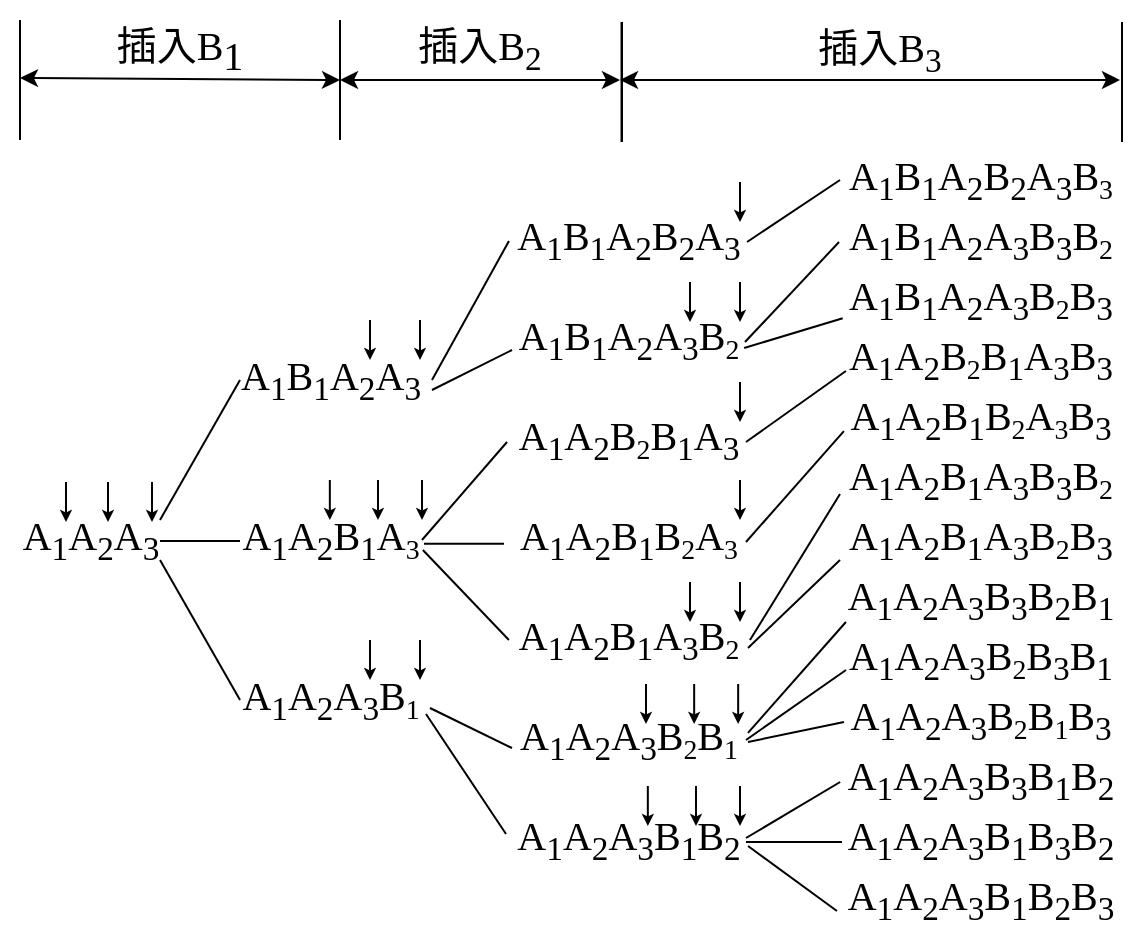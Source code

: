 <mxfile version="23.0.2" type="device">
  <diagram id="e9H5swpTP4I2v3cZtMX6" name="第 1 页">
    <mxGraphModel dx="763" dy="539" grid="1" gridSize="10" guides="1" tooltips="1" connect="1" arrows="1" fold="1" page="1" pageScale="1" pageWidth="827" pageHeight="1169" math="0" shadow="0">
      <root>
        <mxCell id="0" />
        <mxCell id="1" parent="0" />
        <mxCell id="QAABQpiyJvZRnOMXmszK-3" value="&lt;font face=&quot;Times New Roman&quot; style=&quot;font-size: 20px;&quot;&gt;插入B&lt;sub style=&quot;font-size: 20px;&quot;&gt;1&lt;/sub&gt;&lt;/font&gt;" style="text;html=1;strokeColor=none;fillColor=none;align=center;verticalAlign=middle;whiteSpace=wrap;rounded=0;fontSize=20;" vertex="1" parent="1">
          <mxGeometry x="60" y="50" width="120" height="50" as="geometry" />
        </mxCell>
        <mxCell id="QAABQpiyJvZRnOMXmszK-5" value="&lt;font face=&quot;Times New Roman&quot; style=&quot;font-size: 20px;&quot;&gt;插入B&lt;sub&gt;2&lt;/sub&gt;&lt;/font&gt;" style="text;html=1;strokeColor=none;fillColor=none;align=center;verticalAlign=middle;whiteSpace=wrap;rounded=0;fontSize=20;" vertex="1" parent="1">
          <mxGeometry x="210" y="50" width="120" height="50" as="geometry" />
        </mxCell>
        <mxCell id="QAABQpiyJvZRnOMXmszK-6" value="&lt;font face=&quot;Times New Roman&quot; style=&quot;font-size: 20px;&quot;&gt;插入B&lt;sub&gt;3&lt;/sub&gt;&lt;/font&gt;" style="text;html=1;strokeColor=none;fillColor=none;align=center;verticalAlign=middle;whiteSpace=wrap;rounded=0;fontSize=20;" vertex="1" parent="1">
          <mxGeometry x="410" y="51" width="120" height="50" as="geometry" />
        </mxCell>
        <mxCell id="QAABQpiyJvZRnOMXmszK-7" value="" style="endArrow=none;html=1;rounded=0;strokeWidth=1;" edge="1" parent="1">
          <mxGeometry width="50" height="50" relative="1" as="geometry">
            <mxPoint x="200" y="120" as="sourcePoint" />
            <mxPoint x="200" y="60" as="targetPoint" />
          </mxGeometry>
        </mxCell>
        <mxCell id="QAABQpiyJvZRnOMXmszK-9" value="" style="endArrow=classic;startArrow=classic;html=1;rounded=0;strokeWidth=1;" edge="1" parent="1">
          <mxGeometry width="50" height="50" relative="1" as="geometry">
            <mxPoint x="40" y="89" as="sourcePoint" />
            <mxPoint x="200" y="90" as="targetPoint" />
          </mxGeometry>
        </mxCell>
        <mxCell id="QAABQpiyJvZRnOMXmszK-10" value="" style="endArrow=none;html=1;rounded=0;strokeWidth=1;" edge="1" parent="1">
          <mxGeometry width="50" height="50" relative="1" as="geometry">
            <mxPoint x="40" y="120" as="sourcePoint" />
            <mxPoint x="40" y="60" as="targetPoint" />
          </mxGeometry>
        </mxCell>
        <mxCell id="UQc12cLVhQ0fAhJ0bAbh-28" value="&lt;font style=&quot;font-size: 20px;&quot; face=&quot;Times New Roman&quot;&gt;A&lt;sub&gt;1&lt;/sub&gt;A&lt;sub&gt;2&lt;/sub&gt;&lt;/font&gt;&lt;font style=&quot;&quot; face=&quot;Times New Roman&quot;&gt;&lt;span style=&quot;font-size: 20px;&quot;&gt;A&lt;sub&gt;3&lt;/sub&gt;&lt;/span&gt;&lt;/font&gt;" style="text;html=1;align=center;verticalAlign=middle;resizable=0;points=[];autosize=1;strokeColor=none;fillColor=none;strokeWidth=1;" parent="1" vertex="1">
          <mxGeometry x="30" y="300" width="90" height="40" as="geometry" />
        </mxCell>
        <mxCell id="QAABQpiyJvZRnOMXmszK-1" value="" style="group" vertex="1" connectable="0" parent="1">
          <mxGeometry x="63" y="120" width="537" height="400" as="geometry" />
        </mxCell>
        <mxCell id="UQc12cLVhQ0fAhJ0bAbh-3" value="&lt;font style=&quot;font-size: 20px;&quot; face=&quot;Times New Roman&quot;&gt;A&lt;sub&gt;1&lt;/sub&gt;B&lt;sub&gt;1&lt;/sub&gt;A&lt;sub&gt;2&lt;/sub&gt;B&lt;sub&gt;2&lt;/sub&gt;A&lt;sub&gt;3&lt;/sub&gt;B&lt;/font&gt;&lt;font style=&quot;font-size: 16.667px;&quot; face=&quot;Times New Roman&quot;&gt;&lt;sub&gt;3&lt;/sub&gt;&lt;/font&gt;" style="text;html=1;align=center;verticalAlign=middle;resizable=0;points=[];autosize=1;strokeColor=none;fillColor=none;strokeWidth=1;" parent="QAABQpiyJvZRnOMXmszK-1" vertex="1">
          <mxGeometry x="377" width="160" height="40" as="geometry" />
        </mxCell>
        <mxCell id="UQc12cLVhQ0fAhJ0bAbh-6" value="&lt;font style=&quot;font-size: 20px;&quot; face=&quot;Times New Roman&quot;&gt;A&lt;sub&gt;1&lt;/sub&gt;B&lt;sub&gt;1&lt;/sub&gt;A&lt;sub&gt;2&lt;/sub&gt;A&lt;sub&gt;3&lt;/sub&gt;B&lt;sub&gt;3&lt;/sub&gt;B&lt;/font&gt;&lt;font style=&quot;font-size: 16.667px;&quot; face=&quot;Times New Roman&quot;&gt;&lt;sub&gt;2&lt;/sub&gt;&lt;/font&gt;" style="text;html=1;align=center;verticalAlign=middle;resizable=0;points=[];autosize=1;strokeColor=none;fillColor=none;strokeWidth=1;" parent="QAABQpiyJvZRnOMXmszK-1" vertex="1">
          <mxGeometry x="377" y="30" width="160" height="40" as="geometry" />
        </mxCell>
        <mxCell id="UQc12cLVhQ0fAhJ0bAbh-7" value="&lt;font style=&quot;font-size: 20px;&quot; face=&quot;Times New Roman&quot;&gt;A&lt;sub&gt;1&lt;/sub&gt;B&lt;sub&gt;1&lt;/sub&gt;A&lt;sub&gt;2&lt;/sub&gt;A&lt;sub&gt;3&lt;/sub&gt;B&lt;/font&gt;&lt;font style=&quot;font-size: 16.667px;&quot; face=&quot;Times New Roman&quot;&gt;&lt;sub&gt;2&lt;/sub&gt;&lt;/font&gt;&lt;font style=&quot;&quot; face=&quot;Times New Roman&quot;&gt;&lt;span style=&quot;font-size: 20px;&quot;&gt;B&lt;sub&gt;3&lt;/sub&gt;&lt;/span&gt;&lt;/font&gt;" style="text;html=1;align=center;verticalAlign=middle;resizable=0;points=[];autosize=1;strokeColor=none;fillColor=none;strokeWidth=1;" parent="QAABQpiyJvZRnOMXmszK-1" vertex="1">
          <mxGeometry x="377" y="60" width="160" height="40" as="geometry" />
        </mxCell>
        <mxCell id="UQc12cLVhQ0fAhJ0bAbh-8" value="&lt;font style=&quot;font-size: 20px;&quot; face=&quot;Times New Roman&quot;&gt;A&lt;sub&gt;1&lt;/sub&gt;A&lt;sub&gt;2&lt;/sub&gt;B&lt;/font&gt;&lt;font style=&quot;font-size: 16.667px;&quot; face=&quot;Times New Roman&quot;&gt;&lt;sub&gt;2&lt;/sub&gt;&lt;/font&gt;&lt;font style=&quot;&quot; face=&quot;Times New Roman&quot;&gt;&lt;span style=&quot;font-size: 20px;&quot;&gt;B&lt;sub&gt;1&lt;/sub&gt;A&lt;sub&gt;3&lt;/sub&gt;B&lt;sub&gt;3&lt;/sub&gt;&lt;/span&gt;&lt;/font&gt;" style="text;html=1;align=center;verticalAlign=middle;resizable=0;points=[];autosize=1;strokeColor=none;fillColor=none;strokeWidth=1;" parent="QAABQpiyJvZRnOMXmszK-1" vertex="1">
          <mxGeometry x="377" y="90" width="160" height="40" as="geometry" />
        </mxCell>
        <mxCell id="UQc12cLVhQ0fAhJ0bAbh-9" value="&lt;font style=&quot;font-size: 20px;&quot; face=&quot;Times New Roman&quot;&gt;A&lt;sub&gt;1&lt;/sub&gt;A&lt;sub&gt;2&lt;/sub&gt;B&lt;sub&gt;1&lt;/sub&gt;&lt;/font&gt;&lt;font style=&quot;&quot; face=&quot;Times New Roman&quot;&gt;&lt;span style=&quot;font-size: 20px;&quot;&gt;B&lt;/span&gt;&lt;span style=&quot;font-size: 16.667px;&quot;&gt;&lt;sub&gt;2&lt;/sub&gt;&lt;/span&gt;&lt;span style=&quot;font-size: 20px;&quot;&gt;A&lt;/span&gt;&lt;span style=&quot;font-size: 16.667px;&quot;&gt;&lt;sub&gt;3&lt;/sub&gt;&lt;/span&gt;&lt;span style=&quot;font-size: 20px;&quot;&gt;B&lt;sub&gt;3&lt;/sub&gt;&lt;/span&gt;&lt;/font&gt;" style="text;html=1;align=center;verticalAlign=middle;resizable=0;points=[];autosize=1;strokeColor=none;fillColor=none;strokeWidth=1;" parent="QAABQpiyJvZRnOMXmszK-1" vertex="1">
          <mxGeometry x="382" y="120" width="150" height="40" as="geometry" />
        </mxCell>
        <mxCell id="UQc12cLVhQ0fAhJ0bAbh-10" value="&lt;font style=&quot;font-size: 20px;&quot; face=&quot;Times New Roman&quot;&gt;A&lt;sub&gt;1&lt;/sub&gt;A&lt;sub&gt;2&lt;/sub&gt;B&lt;sub&gt;1&lt;/sub&gt;&lt;/font&gt;&lt;font style=&quot;&quot; face=&quot;Times New Roman&quot;&gt;&lt;span style=&quot;font-size: 20px;&quot;&gt;A&lt;sub&gt;3&lt;/sub&gt;B&lt;sub&gt;3&lt;/sub&gt;&lt;/span&gt;&lt;span style=&quot;font-size: 20px;&quot;&gt;B&lt;/span&gt;&lt;span style=&quot;font-size: 16.667px;&quot;&gt;&lt;sub&gt;2&lt;/sub&gt;&lt;/span&gt;&lt;/font&gt;" style="text;html=1;align=center;verticalAlign=middle;resizable=0;points=[];autosize=1;strokeColor=none;fillColor=none;strokeWidth=1;" parent="QAABQpiyJvZRnOMXmszK-1" vertex="1">
          <mxGeometry x="377" y="150" width="160" height="40" as="geometry" />
        </mxCell>
        <mxCell id="UQc12cLVhQ0fAhJ0bAbh-11" value="&lt;font style=&quot;font-size: 20px;&quot; face=&quot;Times New Roman&quot;&gt;A&lt;sub&gt;1&lt;/sub&gt;A&lt;sub&gt;2&lt;/sub&gt;B&lt;sub&gt;1&lt;/sub&gt;&lt;/font&gt;&lt;font style=&quot;&quot; face=&quot;Times New Roman&quot;&gt;&lt;span style=&quot;font-size: 20px;&quot;&gt;A&lt;sub&gt;3&lt;/sub&gt;B&lt;/span&gt;&lt;span style=&quot;font-size: 16.667px;&quot;&gt;&lt;sub&gt;2&lt;/sub&gt;&lt;/span&gt;&lt;span style=&quot;font-size: 20px;&quot;&gt;B&lt;sub&gt;3&lt;/sub&gt;&lt;/span&gt;&lt;/font&gt;" style="text;html=1;align=center;verticalAlign=middle;resizable=0;points=[];autosize=1;strokeColor=none;fillColor=none;strokeWidth=1;" parent="QAABQpiyJvZRnOMXmszK-1" vertex="1">
          <mxGeometry x="377" y="180" width="160" height="40" as="geometry" />
        </mxCell>
        <mxCell id="UQc12cLVhQ0fAhJ0bAbh-12" value="&lt;font style=&quot;font-size: 20px;&quot; face=&quot;Times New Roman&quot;&gt;A&lt;sub&gt;1&lt;/sub&gt;A&lt;sub&gt;2&lt;/sub&gt;&lt;/font&gt;&lt;font style=&quot;&quot; face=&quot;Times New Roman&quot;&gt;&lt;span style=&quot;font-size: 20px;&quot;&gt;A&lt;sub&gt;3&lt;/sub&gt;&lt;/span&gt;&lt;span style=&quot;font-size: 20px;&quot;&gt;B&lt;sub&gt;3&lt;/sub&gt;B&lt;sub&gt;2&lt;/sub&gt;&lt;/span&gt;&lt;span style=&quot;font-size: 20px;&quot;&gt;B&lt;sub&gt;1&lt;/sub&gt;&lt;/span&gt;&lt;/font&gt;" style="text;html=1;align=center;verticalAlign=middle;resizable=0;points=[];autosize=1;strokeColor=none;fillColor=none;strokeWidth=1;" parent="QAABQpiyJvZRnOMXmszK-1" vertex="1">
          <mxGeometry x="377" y="210" width="160" height="40" as="geometry" />
        </mxCell>
        <mxCell id="UQc12cLVhQ0fAhJ0bAbh-13" value="&lt;font style=&quot;font-size: 20px;&quot; face=&quot;Times New Roman&quot;&gt;A&lt;sub&gt;1&lt;/sub&gt;A&lt;sub&gt;2&lt;/sub&gt;&lt;/font&gt;&lt;font style=&quot;&quot; face=&quot;Times New Roman&quot;&gt;&lt;span style=&quot;font-size: 20px;&quot;&gt;A&lt;sub&gt;3&lt;/sub&gt;&lt;/span&gt;&lt;span style=&quot;font-size: 20px;&quot;&gt;B&lt;/span&gt;&lt;span style=&quot;font-size: 16.667px;&quot;&gt;&lt;sub&gt;2&lt;/sub&gt;&lt;/span&gt;&lt;span style=&quot;font-size: 20px;&quot;&gt;B&lt;sub&gt;3&lt;/sub&gt;&lt;/span&gt;&lt;span style=&quot;font-size: 20px;&quot;&gt;B&lt;sub&gt;1&lt;/sub&gt;&lt;/span&gt;&lt;/font&gt;" style="text;html=1;align=center;verticalAlign=middle;resizable=0;points=[];autosize=1;strokeColor=none;fillColor=none;strokeWidth=1;" parent="QAABQpiyJvZRnOMXmszK-1" vertex="1">
          <mxGeometry x="377" y="240" width="160" height="40" as="geometry" />
        </mxCell>
        <mxCell id="UQc12cLVhQ0fAhJ0bAbh-14" value="&lt;font style=&quot;font-size: 20px;&quot; face=&quot;Times New Roman&quot;&gt;A&lt;sub&gt;1&lt;/sub&gt;A&lt;sub&gt;2&lt;/sub&gt;&lt;/font&gt;&lt;font style=&quot;&quot; face=&quot;Times New Roman&quot;&gt;&lt;span style=&quot;font-size: 20px;&quot;&gt;A&lt;sub&gt;3&lt;/sub&gt;&lt;/span&gt;&lt;span style=&quot;font-size: 20px;&quot;&gt;B&lt;/span&gt;&lt;span style=&quot;font-size: 16.667px;&quot;&gt;&lt;sub&gt;2&lt;/sub&gt;&lt;/span&gt;&lt;span style=&quot;font-size: 20px;&quot;&gt;B&lt;/span&gt;&lt;span style=&quot;font-size: 16.667px;&quot;&gt;&lt;sub&gt;1&lt;/sub&gt;&lt;/span&gt;&lt;span style=&quot;font-size: 20px;&quot;&gt;B&lt;sub&gt;3&lt;/sub&gt;&lt;/span&gt;&lt;/font&gt;" style="text;html=1;align=center;verticalAlign=middle;resizable=0;points=[];autosize=1;strokeColor=none;fillColor=none;strokeWidth=1;" parent="QAABQpiyJvZRnOMXmszK-1" vertex="1">
          <mxGeometry x="382" y="270" width="150" height="40" as="geometry" />
        </mxCell>
        <mxCell id="UQc12cLVhQ0fAhJ0bAbh-15" value="&lt;font style=&quot;font-size: 20px;&quot; face=&quot;Times New Roman&quot;&gt;A&lt;sub&gt;1&lt;/sub&gt;A&lt;sub&gt;2&lt;/sub&gt;&lt;/font&gt;&lt;font style=&quot;&quot; face=&quot;Times New Roman&quot;&gt;&lt;span style=&quot;font-size: 20px;&quot;&gt;A&lt;sub&gt;3&lt;/sub&gt;&lt;/span&gt;&lt;span style=&quot;font-size: 20px;&quot;&gt;B&lt;sub&gt;3&lt;/sub&gt;B&lt;sub&gt;1&lt;/sub&gt;&lt;/span&gt;&lt;span style=&quot;font-size: 20px;&quot;&gt;B&lt;sub&gt;2&lt;/sub&gt;&lt;/span&gt;&lt;/font&gt;" style="text;html=1;align=center;verticalAlign=middle;resizable=0;points=[];autosize=1;strokeColor=none;fillColor=none;strokeWidth=1;" parent="QAABQpiyJvZRnOMXmszK-1" vertex="1">
          <mxGeometry x="377" y="300" width="160" height="40" as="geometry" />
        </mxCell>
        <mxCell id="UQc12cLVhQ0fAhJ0bAbh-16" value="&lt;font style=&quot;font-size: 20px;&quot; face=&quot;Times New Roman&quot;&gt;A&lt;sub&gt;1&lt;/sub&gt;A&lt;sub&gt;2&lt;/sub&gt;&lt;/font&gt;&lt;font style=&quot;&quot; face=&quot;Times New Roman&quot;&gt;&lt;span style=&quot;font-size: 20px;&quot;&gt;A&lt;sub&gt;3&lt;/sub&gt;&lt;/span&gt;&lt;span style=&quot;font-size: 20px;&quot;&gt;B&lt;sub&gt;1&lt;/sub&gt;&lt;/span&gt;&lt;span style=&quot;font-size: 20px;&quot;&gt;B&lt;sub&gt;3&lt;/sub&gt;&lt;/span&gt;&lt;span style=&quot;font-size: 20px;&quot;&gt;B&lt;sub&gt;2&lt;/sub&gt;&lt;/span&gt;&lt;/font&gt;" style="text;html=1;align=center;verticalAlign=middle;resizable=0;points=[];autosize=1;strokeColor=none;fillColor=none;strokeWidth=1;" parent="QAABQpiyJvZRnOMXmszK-1" vertex="1">
          <mxGeometry x="377" y="330" width="160" height="40" as="geometry" />
        </mxCell>
        <mxCell id="UQc12cLVhQ0fAhJ0bAbh-17" value="&lt;font style=&quot;font-size: 20px;&quot; face=&quot;Times New Roman&quot;&gt;A&lt;sub&gt;1&lt;/sub&gt;A&lt;sub&gt;2&lt;/sub&gt;&lt;/font&gt;&lt;font style=&quot;&quot; face=&quot;Times New Roman&quot;&gt;&lt;span style=&quot;font-size: 20px;&quot;&gt;A&lt;sub&gt;3&lt;/sub&gt;&lt;/span&gt;&lt;span style=&quot;font-size: 20px;&quot;&gt;B&lt;sub&gt;1&lt;/sub&gt;&lt;/span&gt;&lt;span style=&quot;font-size: 20px;&quot;&gt;B&lt;sub&gt;2&lt;/sub&gt;&lt;/span&gt;&lt;span style=&quot;font-size: 20px;&quot;&gt;B&lt;sub&gt;3&lt;/sub&gt;&lt;/span&gt;&lt;/font&gt;" style="text;html=1;align=center;verticalAlign=middle;resizable=0;points=[];autosize=1;strokeColor=none;fillColor=none;strokeWidth=1;" parent="QAABQpiyJvZRnOMXmszK-1" vertex="1">
          <mxGeometry x="377" y="360" width="160" height="40" as="geometry" />
        </mxCell>
        <mxCell id="UQc12cLVhQ0fAhJ0bAbh-18" value="&lt;font style=&quot;font-size: 20px;&quot; face=&quot;Times New Roman&quot;&gt;A&lt;sub&gt;1&lt;/sub&gt;B&lt;sub&gt;1&lt;/sub&gt;A&lt;sub&gt;2&lt;/sub&gt;B&lt;sub&gt;2&lt;/sub&gt;A&lt;sub&gt;3&lt;/sub&gt;&lt;/font&gt;" style="text;html=1;align=center;verticalAlign=middle;resizable=0;points=[];autosize=1;strokeColor=none;fillColor=none;strokeWidth=1;" parent="QAABQpiyJvZRnOMXmszK-1" vertex="1">
          <mxGeometry x="211" y="30" width="140" height="40" as="geometry" />
        </mxCell>
        <mxCell id="UQc12cLVhQ0fAhJ0bAbh-19" value="&lt;font style=&quot;font-size: 20px;&quot; face=&quot;Times New Roman&quot;&gt;A&lt;sub&gt;1&lt;/sub&gt;A&lt;sub&gt;2&lt;/sub&gt;B&lt;/font&gt;&lt;font style=&quot;font-size: 16.667px;&quot; face=&quot;Times New Roman&quot;&gt;&lt;sub&gt;2&lt;/sub&gt;&lt;/font&gt;&lt;font style=&quot;&quot; face=&quot;Times New Roman&quot;&gt;&lt;span style=&quot;font-size: 20px;&quot;&gt;B&lt;sub&gt;1&lt;/sub&gt;A&lt;sub&gt;3&lt;/sub&gt;&lt;/span&gt;&lt;/font&gt;" style="text;html=1;align=center;verticalAlign=middle;resizable=0;points=[];autosize=1;strokeColor=none;fillColor=none;strokeWidth=1;" parent="QAABQpiyJvZRnOMXmszK-1" vertex="1">
          <mxGeometry x="216" y="130" width="130" height="40" as="geometry" />
        </mxCell>
        <mxCell id="UQc12cLVhQ0fAhJ0bAbh-20" value="&lt;font style=&quot;font-size: 20px;&quot; face=&quot;Times New Roman&quot;&gt;A&lt;sub&gt;1&lt;/sub&gt;B&lt;sub&gt;1&lt;/sub&gt;A&lt;sub&gt;2&lt;/sub&gt;A&lt;sub&gt;3&lt;/sub&gt;B&lt;/font&gt;&lt;font style=&quot;font-size: 16.667px;&quot; face=&quot;Times New Roman&quot;&gt;&lt;sub&gt;2&lt;/sub&gt;&lt;/font&gt;" style="text;html=1;align=center;verticalAlign=middle;resizable=0;points=[];autosize=1;strokeColor=none;fillColor=none;strokeWidth=1;" parent="QAABQpiyJvZRnOMXmszK-1" vertex="1">
          <mxGeometry x="216" y="80" width="130" height="40" as="geometry" />
        </mxCell>
        <mxCell id="UQc12cLVhQ0fAhJ0bAbh-21" value="&lt;font style=&quot;font-size: 20px;&quot; face=&quot;Times New Roman&quot;&gt;A&lt;sub&gt;1&lt;/sub&gt;A&lt;sub&gt;2&lt;/sub&gt;B&lt;sub&gt;1&lt;/sub&gt;&lt;/font&gt;&lt;font style=&quot;&quot; face=&quot;Times New Roman&quot;&gt;&lt;span style=&quot;font-size: 20px;&quot;&gt;B&lt;/span&gt;&lt;span style=&quot;font-size: 16.667px;&quot;&gt;&lt;sub&gt;2&lt;/sub&gt;&lt;/span&gt;&lt;span style=&quot;font-size: 20px;&quot;&gt;A&lt;/span&gt;&lt;span style=&quot;font-size: 16.667px;&quot;&gt;&lt;sub&gt;3&lt;/sub&gt;&lt;/span&gt;&lt;/font&gt;" style="text;html=1;align=center;verticalAlign=middle;resizable=0;points=[];autosize=1;strokeColor=none;fillColor=none;strokeWidth=1;" parent="QAABQpiyJvZRnOMXmszK-1" vertex="1">
          <mxGeometry x="216" y="180" width="130" height="40" as="geometry" />
        </mxCell>
        <mxCell id="UQc12cLVhQ0fAhJ0bAbh-22" value="&lt;font style=&quot;font-size: 20px;&quot; face=&quot;Times New Roman&quot;&gt;A&lt;sub&gt;1&lt;/sub&gt;A&lt;sub&gt;2&lt;/sub&gt;B&lt;sub&gt;1&lt;/sub&gt;&lt;/font&gt;&lt;font style=&quot;&quot; face=&quot;Times New Roman&quot;&gt;&lt;span style=&quot;font-size: 20px;&quot;&gt;A&lt;sub&gt;3&lt;/sub&gt;B&lt;/span&gt;&lt;span style=&quot;font-size: 16.667px;&quot;&gt;&lt;sub&gt;2&lt;/sub&gt;&lt;/span&gt;&lt;/font&gt;" style="text;html=1;align=center;verticalAlign=middle;resizable=0;points=[];autosize=1;strokeColor=none;fillColor=none;strokeWidth=1;" parent="QAABQpiyJvZRnOMXmszK-1" vertex="1">
          <mxGeometry x="216" y="230" width="130" height="40" as="geometry" />
        </mxCell>
        <mxCell id="UQc12cLVhQ0fAhJ0bAbh-23" value="&lt;font style=&quot;font-size: 20px;&quot; face=&quot;Times New Roman&quot;&gt;A&lt;sub&gt;1&lt;/sub&gt;A&lt;sub&gt;2&lt;/sub&gt;&lt;/font&gt;&lt;font style=&quot;&quot; face=&quot;Times New Roman&quot;&gt;&lt;span style=&quot;font-size: 20px;&quot;&gt;A&lt;sub&gt;3&lt;/sub&gt;&lt;/span&gt;&lt;span style=&quot;font-size: 20px;&quot;&gt;B&lt;/span&gt;&lt;span style=&quot;font-size: 16.667px;&quot;&gt;&lt;sub&gt;2&lt;/sub&gt;&lt;/span&gt;&lt;span style=&quot;font-size: 20px;&quot;&gt;B&lt;/span&gt;&lt;span style=&quot;font-size: 16.667px;&quot;&gt;&lt;sub&gt;1&lt;/sub&gt;&lt;/span&gt;&lt;/font&gt;" style="text;html=1;align=center;verticalAlign=middle;resizable=0;points=[];autosize=1;strokeColor=none;fillColor=none;strokeWidth=1;" parent="QAABQpiyJvZRnOMXmszK-1" vertex="1">
          <mxGeometry x="216" y="280" width="130" height="40" as="geometry" />
        </mxCell>
        <mxCell id="UQc12cLVhQ0fAhJ0bAbh-24" value="&lt;font style=&quot;font-size: 20px;&quot; face=&quot;Times New Roman&quot;&gt;A&lt;sub&gt;1&lt;/sub&gt;A&lt;sub&gt;2&lt;/sub&gt;&lt;/font&gt;&lt;font style=&quot;&quot; face=&quot;Times New Roman&quot;&gt;&lt;span style=&quot;font-size: 20px;&quot;&gt;A&lt;sub&gt;3&lt;/sub&gt;&lt;/span&gt;&lt;span style=&quot;font-size: 20px;&quot;&gt;B&lt;sub&gt;1&lt;/sub&gt;&lt;/span&gt;&lt;span style=&quot;font-size: 20px;&quot;&gt;B&lt;sub&gt;2&lt;/sub&gt;&lt;/span&gt;&lt;/font&gt;" style="text;html=1;align=center;verticalAlign=middle;resizable=0;points=[];autosize=1;strokeColor=none;fillColor=none;strokeWidth=1;" parent="QAABQpiyJvZRnOMXmszK-1" vertex="1">
          <mxGeometry x="211" y="330" width="140" height="40" as="geometry" />
        </mxCell>
        <mxCell id="UQc12cLVhQ0fAhJ0bAbh-25" value="&lt;font style=&quot;font-size: 20px;&quot; face=&quot;Times New Roman&quot;&gt;A&lt;sub&gt;1&lt;/sub&gt;B&lt;sub&gt;1&lt;/sub&gt;A&lt;sub&gt;2&lt;/sub&gt;A&lt;sub&gt;3&lt;/sub&gt;&lt;/font&gt;" style="text;html=1;align=center;verticalAlign=middle;resizable=0;points=[];autosize=1;strokeColor=none;fillColor=none;strokeWidth=1;" parent="QAABQpiyJvZRnOMXmszK-1" vertex="1">
          <mxGeometry x="77" y="100" width="110" height="40" as="geometry" />
        </mxCell>
        <mxCell id="UQc12cLVhQ0fAhJ0bAbh-26" value="&lt;font style=&quot;font-size: 20px;&quot; face=&quot;Times New Roman&quot;&gt;A&lt;sub&gt;1&lt;/sub&gt;A&lt;sub&gt;2&lt;/sub&gt;B&lt;sub&gt;1&lt;/sub&gt;&lt;/font&gt;&lt;font style=&quot;&quot; face=&quot;Times New Roman&quot;&gt;&lt;span style=&quot;font-size: 20px;&quot;&gt;A&lt;/span&gt;&lt;span style=&quot;font-size: 16.667px;&quot;&gt;&lt;sub&gt;3&lt;/sub&gt;&lt;/span&gt;&lt;/font&gt;" style="text;html=1;align=center;verticalAlign=middle;resizable=0;points=[];autosize=1;strokeColor=none;fillColor=none;strokeWidth=1;" parent="QAABQpiyJvZRnOMXmszK-1" vertex="1">
          <mxGeometry x="77" y="180" width="110" height="40" as="geometry" />
        </mxCell>
        <mxCell id="UQc12cLVhQ0fAhJ0bAbh-27" value="&lt;font style=&quot;font-size: 20px;&quot; face=&quot;Times New Roman&quot;&gt;A&lt;sub&gt;1&lt;/sub&gt;A&lt;sub&gt;2&lt;/sub&gt;&lt;/font&gt;&lt;font style=&quot;&quot; face=&quot;Times New Roman&quot;&gt;&lt;span style=&quot;font-size: 20px;&quot;&gt;A&lt;sub&gt;3&lt;/sub&gt;&lt;/span&gt;&lt;span style=&quot;font-size: 20px;&quot;&gt;B&lt;/span&gt;&lt;span style=&quot;font-size: 16.667px;&quot;&gt;&lt;sub&gt;1&lt;/sub&gt;&lt;/span&gt;&lt;/font&gt;" style="text;html=1;align=center;verticalAlign=middle;resizable=0;points=[];autosize=1;strokeColor=none;fillColor=none;strokeWidth=1;" parent="QAABQpiyJvZRnOMXmszK-1" vertex="1">
          <mxGeometry x="77" y="260" width="110" height="40" as="geometry" />
        </mxCell>
        <mxCell id="UQc12cLVhQ0fAhJ0bAbh-63" value="" style="endArrow=none;html=1;rounded=0;curved=1;exitX=0.975;exitY=0.525;exitDx=0;exitDy=0;exitPerimeter=0;strokeWidth=1;" parent="QAABQpiyJvZRnOMXmszK-1" edge="1">
          <mxGeometry width="50" height="50" relative="1" as="geometry">
            <mxPoint x="340.5" y="51" as="sourcePoint" />
            <mxPoint x="387" y="20" as="targetPoint" />
          </mxGeometry>
        </mxCell>
        <mxCell id="UQc12cLVhQ0fAhJ0bAbh-64" value="" style="endArrow=none;html=1;rounded=0;curved=1;exitX=0.975;exitY=0.525;exitDx=0;exitDy=0;exitPerimeter=0;strokeWidth=1;entryX=0.072;entryY=-0.225;entryDx=0;entryDy=0;entryPerimeter=0;" parent="QAABQpiyJvZRnOMXmszK-1" edge="1">
          <mxGeometry width="50" height="50" relative="1" as="geometry">
            <mxPoint x="339.5" y="101" as="sourcePoint" />
            <mxPoint x="386.52" y="51" as="targetPoint" />
          </mxGeometry>
        </mxCell>
        <mxCell id="UQc12cLVhQ0fAhJ0bAbh-66" value="" style="endArrow=none;html=1;rounded=0;curved=1;strokeWidth=1;entryX=0.071;entryY=-0.022;entryDx=0;entryDy=0;entryPerimeter=0;exitX=0.962;exitY=0.55;exitDx=0;exitDy=0;exitPerimeter=0;" parent="QAABQpiyJvZRnOMXmszK-1" target="UQc12cLVhQ0fAhJ0bAbh-8" edge="1">
          <mxGeometry width="50" height="50" relative="1" as="geometry">
            <mxPoint x="339.06" y="104" as="sourcePoint" />
            <mxPoint x="385.56" y="89" as="targetPoint" />
          </mxGeometry>
        </mxCell>
        <mxCell id="UQc12cLVhQ0fAhJ0bAbh-67" value="" style="endArrow=none;html=1;rounded=0;curved=1;exitX=0.975;exitY=0.525;exitDx=0;exitDy=0;exitPerimeter=0;strokeWidth=1;entryX=0.053;entryY=-0.112;entryDx=0;entryDy=0;entryPerimeter=0;" parent="QAABQpiyJvZRnOMXmszK-1" target="UQc12cLVhQ0fAhJ0bAbh-9" edge="1">
          <mxGeometry width="50" height="50" relative="1" as="geometry">
            <mxPoint x="340" y="151" as="sourcePoint" />
            <mxPoint x="387.02" y="101" as="targetPoint" />
          </mxGeometry>
        </mxCell>
        <mxCell id="UQc12cLVhQ0fAhJ0bAbh-68" value="" style="endArrow=none;html=1;rounded=0;curved=1;exitX=0.975;exitY=0.525;exitDx=0;exitDy=0;exitPerimeter=0;strokeWidth=1;entryX=0.081;entryY=-0.112;entryDx=0;entryDy=0;entryPerimeter=0;" parent="QAABQpiyJvZRnOMXmszK-1" edge="1">
          <mxGeometry width="50" height="50" relative="1" as="geometry">
            <mxPoint x="340" y="201" as="sourcePoint" />
            <mxPoint x="388.96" y="145.52" as="targetPoint" />
          </mxGeometry>
        </mxCell>
        <mxCell id="UQc12cLVhQ0fAhJ0bAbh-69" value="" style="endArrow=none;html=1;rounded=0;curved=1;exitX=0.975;exitY=0.525;exitDx=0;exitDy=0;exitPerimeter=0;strokeWidth=1;" parent="QAABQpiyJvZRnOMXmszK-1" edge="1">
          <mxGeometry width="50" height="50" relative="1" as="geometry">
            <mxPoint x="341" y="254" as="sourcePoint" />
            <mxPoint x="387" y="210" as="targetPoint" />
          </mxGeometry>
        </mxCell>
        <mxCell id="UQc12cLVhQ0fAhJ0bAbh-70" value="" style="endArrow=none;html=1;rounded=0;curved=1;strokeWidth=1;exitX=0.962;exitY=0.55;exitDx=0;exitDy=0;exitPerimeter=0;" parent="QAABQpiyJvZRnOMXmszK-1" edge="1">
          <mxGeometry width="50" height="50" relative="1" as="geometry">
            <mxPoint x="342" y="250" as="sourcePoint" />
            <mxPoint x="387" y="177" as="targetPoint" />
          </mxGeometry>
        </mxCell>
        <mxCell id="UQc12cLVhQ0fAhJ0bAbh-71" value="" style="endArrow=none;html=1;rounded=0;curved=1;exitX=0.975;exitY=0.525;exitDx=0;exitDy=0;exitPerimeter=0;strokeWidth=1;entryX=0.081;entryY=-0.112;entryDx=0;entryDy=0;entryPerimeter=0;" parent="QAABQpiyJvZRnOMXmszK-1" edge="1">
          <mxGeometry width="50" height="50" relative="1" as="geometry">
            <mxPoint x="341" y="296.48" as="sourcePoint" />
            <mxPoint x="389.96" y="241" as="targetPoint" />
          </mxGeometry>
        </mxCell>
        <mxCell id="UQc12cLVhQ0fAhJ0bAbh-72" value="" style="endArrow=none;html=1;rounded=0;curved=1;exitX=0.975;exitY=0.525;exitDx=0;exitDy=0;exitPerimeter=0;strokeWidth=1;entryX=0.053;entryY=-0.112;entryDx=0;entryDy=0;entryPerimeter=0;" parent="QAABQpiyJvZRnOMXmszK-1" edge="1">
          <mxGeometry width="50" height="50" relative="1" as="geometry">
            <mxPoint x="340" y="300" as="sourcePoint" />
            <mxPoint x="390" y="265" as="targetPoint" />
          </mxGeometry>
        </mxCell>
        <mxCell id="UQc12cLVhQ0fAhJ0bAbh-73" value="" style="endArrow=none;html=1;rounded=0;curved=1;exitX=0.975;exitY=0.525;exitDx=0;exitDy=0;exitPerimeter=0;strokeWidth=1;entryX=0.075;entryY=-0.175;entryDx=0;entryDy=0;entryPerimeter=0;" parent="QAABQpiyJvZRnOMXmszK-1" edge="1">
          <mxGeometry width="50" height="50" relative="1" as="geometry">
            <mxPoint x="341" y="301" as="sourcePoint" />
            <mxPoint x="389" y="291" as="targetPoint" />
          </mxGeometry>
        </mxCell>
        <mxCell id="UQc12cLVhQ0fAhJ0bAbh-76" value="" style="endArrow=none;html=1;rounded=0;curved=1;exitX=0.975;exitY=0.525;exitDx=0;exitDy=0;exitPerimeter=0;strokeWidth=1;" parent="QAABQpiyJvZRnOMXmszK-1" edge="1">
          <mxGeometry width="50" height="50" relative="1" as="geometry">
            <mxPoint x="340" y="351" as="sourcePoint" />
            <mxPoint x="388" y="351" as="targetPoint" />
          </mxGeometry>
        </mxCell>
        <mxCell id="UQc12cLVhQ0fAhJ0bAbh-78" value="" style="endArrow=none;html=1;rounded=0;curved=1;exitX=0.975;exitY=0.525;exitDx=0;exitDy=0;exitPerimeter=0;strokeWidth=1;entryX=0.063;entryY=-0.175;entryDx=0;entryDy=0;entryPerimeter=0;" parent="QAABQpiyJvZRnOMXmszK-1" edge="1">
          <mxGeometry width="50" height="50" relative="1" as="geometry">
            <mxPoint x="340" y="349" as="sourcePoint" />
            <mxPoint x="387.08" y="321" as="targetPoint" />
          </mxGeometry>
        </mxCell>
        <mxCell id="UQc12cLVhQ0fAhJ0bAbh-79" value="" style="endArrow=none;html=1;rounded=0;curved=1;strokeWidth=1;entryX=0.028;entryY=0.563;entryDx=0;entryDy=0;entryPerimeter=0;" parent="QAABQpiyJvZRnOMXmszK-1" edge="1">
          <mxGeometry width="50" height="50" relative="1" as="geometry">
            <mxPoint x="341" y="353" as="sourcePoint" />
            <mxPoint x="385.48" y="385.52" as="targetPoint" />
          </mxGeometry>
        </mxCell>
        <mxCell id="UQc12cLVhQ0fAhJ0bAbh-80" value="" style="endArrow=none;html=1;rounded=0;curved=1;strokeWidth=1;entryX=0.032;entryY=0.488;entryDx=0;entryDy=0;entryPerimeter=0;" parent="QAABQpiyJvZRnOMXmszK-1" edge="1">
          <mxGeometry width="50" height="50" relative="1" as="geometry">
            <mxPoint x="183" y="120" as="sourcePoint" />
            <mxPoint x="221.48" y="50.52" as="targetPoint" />
          </mxGeometry>
        </mxCell>
        <mxCell id="UQc12cLVhQ0fAhJ0bAbh-81" value="" style="endArrow=none;html=1;rounded=0;curved=1;strokeWidth=1;" parent="QAABQpiyJvZRnOMXmszK-1" edge="1">
          <mxGeometry width="50" height="50" relative="1" as="geometry">
            <mxPoint x="183" y="125" as="sourcePoint" />
            <mxPoint x="223" y="105" as="targetPoint" />
          </mxGeometry>
        </mxCell>
        <mxCell id="UQc12cLVhQ0fAhJ0bAbh-83" value="" style="endArrow=none;html=1;rounded=0;curved=1;strokeWidth=1;entryX=0.042;entryY=0.625;entryDx=0;entryDy=0;entryPerimeter=0;exitX=0.986;exitY=0.688;exitDx=0;exitDy=0;exitPerimeter=0;" parent="QAABQpiyJvZRnOMXmszK-1" edge="1">
          <mxGeometry width="50" height="50" relative="1" as="geometry">
            <mxPoint x="178.44" y="205" as="sourcePoint" />
            <mxPoint x="221.46" y="250" as="targetPoint" />
          </mxGeometry>
        </mxCell>
        <mxCell id="UQc12cLVhQ0fAhJ0bAbh-84" value="" style="endArrow=none;html=1;rounded=0;curved=1;strokeWidth=1;entryX=0.027;entryY=0.525;entryDx=0;entryDy=0;entryPerimeter=0;" parent="QAABQpiyJvZRnOMXmszK-1" edge="1">
          <mxGeometry width="50" height="50" relative="1" as="geometry">
            <mxPoint x="178" y="200" as="sourcePoint" />
            <mxPoint x="220.51" y="151" as="targetPoint" />
          </mxGeometry>
        </mxCell>
        <mxCell id="UQc12cLVhQ0fAhJ0bAbh-85" value="" style="endArrow=none;html=1;rounded=0;curved=1;strokeWidth=1;" parent="QAABQpiyJvZRnOMXmszK-1" edge="1">
          <mxGeometry width="50" height="50" relative="1" as="geometry">
            <mxPoint x="179" y="201.92" as="sourcePoint" />
            <mxPoint x="219" y="201.92" as="targetPoint" />
          </mxGeometry>
        </mxCell>
        <mxCell id="UQc12cLVhQ0fAhJ0bAbh-86" value="" style="endArrow=none;html=1;rounded=0;curved=1;strokeWidth=1;" parent="QAABQpiyJvZRnOMXmszK-1" edge="1">
          <mxGeometry width="50" height="50" relative="1" as="geometry">
            <mxPoint x="47" y="200.5" as="sourcePoint" />
            <mxPoint x="87" y="200.5" as="targetPoint" />
          </mxGeometry>
        </mxCell>
        <mxCell id="UQc12cLVhQ0fAhJ0bAbh-87" value="" style="endArrow=none;html=1;rounded=0;curved=1;strokeWidth=1;exitX=0.909;exitY=0.75;exitDx=0;exitDy=0;exitPerimeter=0;" parent="QAABQpiyJvZRnOMXmszK-1" edge="1">
          <mxGeometry width="50" height="50" relative="1" as="geometry">
            <mxPoint x="179.99" y="287" as="sourcePoint" />
            <mxPoint x="220" y="347" as="targetPoint" />
          </mxGeometry>
        </mxCell>
        <mxCell id="UQc12cLVhQ0fAhJ0bAbh-88" value="" style="endArrow=none;html=1;rounded=0;curved=1;strokeWidth=1;exitX=0.909;exitY=0.75;exitDx=0;exitDy=0;exitPerimeter=0;" parent="QAABQpiyJvZRnOMXmszK-1" edge="1">
          <mxGeometry width="50" height="50" relative="1" as="geometry">
            <mxPoint x="181.99" y="284" as="sourcePoint" />
            <mxPoint x="223" y="304" as="targetPoint" />
          </mxGeometry>
        </mxCell>
        <mxCell id="UQc12cLVhQ0fAhJ0bAbh-89" value="" style="endArrow=none;html=1;rounded=0;curved=1;strokeWidth=1;exitX=0.909;exitY=0.75;exitDx=0;exitDy=0;exitPerimeter=0;entryX=0.091;entryY=0.5;entryDx=0;entryDy=0;entryPerimeter=0;" parent="QAABQpiyJvZRnOMXmszK-1" target="UQc12cLVhQ0fAhJ0bAbh-27" edge="1">
          <mxGeometry width="50" height="50" relative="1" as="geometry">
            <mxPoint x="47" y="210" as="sourcePoint" />
            <mxPoint x="87.01" y="270" as="targetPoint" />
          </mxGeometry>
        </mxCell>
        <mxCell id="UQc12cLVhQ0fAhJ0bAbh-90" value="" style="endArrow=none;html=1;rounded=0;curved=1;strokeWidth=1;" parent="QAABQpiyJvZRnOMXmszK-1" edge="1">
          <mxGeometry width="50" height="50" relative="1" as="geometry">
            <mxPoint x="47" y="190" as="sourcePoint" />
            <mxPoint x="87" y="120" as="targetPoint" />
          </mxGeometry>
        </mxCell>
        <mxCell id="UQc12cLVhQ0fAhJ0bAbh-91" value="" style="endArrow=classic;html=1;rounded=0;curved=1;strokeWidth=1;endSize=3;" parent="QAABQpiyJvZRnOMXmszK-1" edge="1">
          <mxGeometry width="50" height="50" relative="1" as="geometry">
            <mxPoint y="171" as="sourcePoint" />
            <mxPoint y="191" as="targetPoint" />
          </mxGeometry>
        </mxCell>
        <mxCell id="UQc12cLVhQ0fAhJ0bAbh-92" value="" style="endArrow=classic;html=1;rounded=0;curved=1;strokeWidth=1;endSize=3;" parent="QAABQpiyJvZRnOMXmszK-1" edge="1">
          <mxGeometry width="50" height="50" relative="1" as="geometry">
            <mxPoint x="21" y="171" as="sourcePoint" />
            <mxPoint x="21" y="191" as="targetPoint" />
          </mxGeometry>
        </mxCell>
        <mxCell id="UQc12cLVhQ0fAhJ0bAbh-93" value="" style="endArrow=classic;html=1;rounded=0;curved=1;strokeWidth=1;endSize=3;" parent="QAABQpiyJvZRnOMXmszK-1" edge="1">
          <mxGeometry width="50" height="50" relative="1" as="geometry">
            <mxPoint x="43" y="171" as="sourcePoint" />
            <mxPoint x="43" y="191" as="targetPoint" />
          </mxGeometry>
        </mxCell>
        <mxCell id="UQc12cLVhQ0fAhJ0bAbh-94" value="" style="endArrow=classic;html=1;rounded=0;curved=1;strokeWidth=1;endSize=3;" parent="QAABQpiyJvZRnOMXmszK-1" edge="1">
          <mxGeometry width="50" height="50" relative="1" as="geometry">
            <mxPoint x="152" y="90" as="sourcePoint" />
            <mxPoint x="152" y="110" as="targetPoint" />
          </mxGeometry>
        </mxCell>
        <mxCell id="UQc12cLVhQ0fAhJ0bAbh-95" value="" style="endArrow=classic;html=1;rounded=0;curved=1;strokeWidth=1;endSize=3;" parent="QAABQpiyJvZRnOMXmszK-1" edge="1">
          <mxGeometry width="50" height="50" relative="1" as="geometry">
            <mxPoint x="177" y="90" as="sourcePoint" />
            <mxPoint x="177" y="110" as="targetPoint" />
          </mxGeometry>
        </mxCell>
        <mxCell id="UQc12cLVhQ0fAhJ0bAbh-96" value="" style="endArrow=classic;html=1;rounded=0;curved=1;strokeWidth=1;endSize=3;" parent="QAABQpiyJvZRnOMXmszK-1" edge="1">
          <mxGeometry width="50" height="50" relative="1" as="geometry">
            <mxPoint x="131.92" y="170" as="sourcePoint" />
            <mxPoint x="131.92" y="190" as="targetPoint" />
          </mxGeometry>
        </mxCell>
        <mxCell id="UQc12cLVhQ0fAhJ0bAbh-98" value="" style="endArrow=classic;html=1;rounded=0;curved=1;strokeWidth=1;endSize=3;" parent="QAABQpiyJvZRnOMXmszK-1" edge="1">
          <mxGeometry width="50" height="50" relative="1" as="geometry">
            <mxPoint x="156.0" y="170" as="sourcePoint" />
            <mxPoint x="156.0" y="190" as="targetPoint" />
          </mxGeometry>
        </mxCell>
        <mxCell id="UQc12cLVhQ0fAhJ0bAbh-99" value="" style="endArrow=classic;html=1;rounded=0;curved=1;strokeWidth=1;endSize=3;" parent="QAABQpiyJvZRnOMXmszK-1" edge="1">
          <mxGeometry width="50" height="50" relative="1" as="geometry">
            <mxPoint x="178" y="170" as="sourcePoint" />
            <mxPoint x="178" y="190" as="targetPoint" />
          </mxGeometry>
        </mxCell>
        <mxCell id="UQc12cLVhQ0fAhJ0bAbh-100" value="" style="endArrow=classic;html=1;rounded=0;curved=1;strokeWidth=1;endSize=3;" parent="QAABQpiyJvZRnOMXmszK-1" edge="1">
          <mxGeometry width="50" height="50" relative="1" as="geometry">
            <mxPoint x="152" y="250" as="sourcePoint" />
            <mxPoint x="152" y="270" as="targetPoint" />
          </mxGeometry>
        </mxCell>
        <mxCell id="UQc12cLVhQ0fAhJ0bAbh-101" value="" style="endArrow=classic;html=1;rounded=0;curved=1;strokeWidth=1;endSize=3;" parent="QAABQpiyJvZRnOMXmszK-1" edge="1">
          <mxGeometry width="50" height="50" relative="1" as="geometry">
            <mxPoint x="177" y="250" as="sourcePoint" />
            <mxPoint x="177" y="270" as="targetPoint" />
          </mxGeometry>
        </mxCell>
        <mxCell id="UQc12cLVhQ0fAhJ0bAbh-102" value="" style="endArrow=classic;html=1;rounded=0;curved=1;strokeWidth=1;endSize=3;" parent="QAABQpiyJvZRnOMXmszK-1" edge="1">
          <mxGeometry width="50" height="50" relative="1" as="geometry">
            <mxPoint x="337" y="21" as="sourcePoint" />
            <mxPoint x="337" y="41" as="targetPoint" />
          </mxGeometry>
        </mxCell>
        <mxCell id="UQc12cLVhQ0fAhJ0bAbh-103" value="" style="endArrow=classic;html=1;rounded=0;curved=1;strokeWidth=1;endSize=3;" parent="QAABQpiyJvZRnOMXmszK-1" edge="1">
          <mxGeometry width="50" height="50" relative="1" as="geometry">
            <mxPoint x="312" y="71" as="sourcePoint" />
            <mxPoint x="312" y="91" as="targetPoint" />
          </mxGeometry>
        </mxCell>
        <mxCell id="UQc12cLVhQ0fAhJ0bAbh-104" value="" style="endArrow=classic;html=1;rounded=0;curved=1;strokeWidth=1;endSize=3;" parent="QAABQpiyJvZRnOMXmszK-1" edge="1">
          <mxGeometry width="50" height="50" relative="1" as="geometry">
            <mxPoint x="337" y="71" as="sourcePoint" />
            <mxPoint x="337" y="91" as="targetPoint" />
          </mxGeometry>
        </mxCell>
        <mxCell id="UQc12cLVhQ0fAhJ0bAbh-105" value="" style="endArrow=classic;html=1;rounded=0;curved=1;strokeWidth=1;endSize=3;" parent="QAABQpiyJvZRnOMXmszK-1" edge="1">
          <mxGeometry width="50" height="50" relative="1" as="geometry">
            <mxPoint x="337" y="121" as="sourcePoint" />
            <mxPoint x="337" y="141" as="targetPoint" />
          </mxGeometry>
        </mxCell>
        <mxCell id="UQc12cLVhQ0fAhJ0bAbh-106" value="" style="endArrow=classic;html=1;rounded=0;curved=1;strokeWidth=1;endSize=3;" parent="QAABQpiyJvZRnOMXmszK-1" edge="1">
          <mxGeometry width="50" height="50" relative="1" as="geometry">
            <mxPoint x="337" y="170" as="sourcePoint" />
            <mxPoint x="337" y="190" as="targetPoint" />
          </mxGeometry>
        </mxCell>
        <mxCell id="UQc12cLVhQ0fAhJ0bAbh-108" value="" style="endArrow=classic;html=1;rounded=0;curved=1;strokeWidth=1;endSize=3;" parent="QAABQpiyJvZRnOMXmszK-1" edge="1">
          <mxGeometry width="50" height="50" relative="1" as="geometry">
            <mxPoint x="312" y="221" as="sourcePoint" />
            <mxPoint x="312" y="241" as="targetPoint" />
          </mxGeometry>
        </mxCell>
        <mxCell id="UQc12cLVhQ0fAhJ0bAbh-109" value="" style="endArrow=classic;html=1;rounded=0;curved=1;strokeWidth=1;endSize=3;" parent="QAABQpiyJvZRnOMXmszK-1" edge="1">
          <mxGeometry width="50" height="50" relative="1" as="geometry">
            <mxPoint x="337" y="221" as="sourcePoint" />
            <mxPoint x="337" y="241" as="targetPoint" />
          </mxGeometry>
        </mxCell>
        <mxCell id="UQc12cLVhQ0fAhJ0bAbh-116" value="" style="endArrow=classic;html=1;rounded=0;curved=1;strokeWidth=1;endSize=3;" parent="QAABQpiyJvZRnOMXmszK-1" edge="1">
          <mxGeometry width="50" height="50" relative="1" as="geometry">
            <mxPoint x="290" y="272" as="sourcePoint" />
            <mxPoint x="290" y="292" as="targetPoint" />
          </mxGeometry>
        </mxCell>
        <mxCell id="UQc12cLVhQ0fAhJ0bAbh-117" value="" style="endArrow=classic;html=1;rounded=0;curved=1;strokeWidth=1;endSize=3;" parent="QAABQpiyJvZRnOMXmszK-1" edge="1">
          <mxGeometry width="50" height="50" relative="1" as="geometry">
            <mxPoint x="314.08" y="272" as="sourcePoint" />
            <mxPoint x="314.08" y="292" as="targetPoint" />
          </mxGeometry>
        </mxCell>
        <mxCell id="UQc12cLVhQ0fAhJ0bAbh-118" value="" style="endArrow=classic;html=1;rounded=0;curved=1;strokeWidth=1;endSize=3;" parent="QAABQpiyJvZRnOMXmszK-1" edge="1">
          <mxGeometry width="50" height="50" relative="1" as="geometry">
            <mxPoint x="336.08" y="272" as="sourcePoint" />
            <mxPoint x="336.08" y="292" as="targetPoint" />
          </mxGeometry>
        </mxCell>
        <mxCell id="UQc12cLVhQ0fAhJ0bAbh-119" value="" style="endArrow=classic;html=1;rounded=0;curved=1;strokeWidth=1;endSize=3;" parent="QAABQpiyJvZRnOMXmszK-1" edge="1">
          <mxGeometry width="50" height="50" relative="1" as="geometry">
            <mxPoint x="290.92" y="323" as="sourcePoint" />
            <mxPoint x="290.92" y="343" as="targetPoint" />
          </mxGeometry>
        </mxCell>
        <mxCell id="UQc12cLVhQ0fAhJ0bAbh-120" value="" style="endArrow=classic;html=1;rounded=0;curved=1;strokeWidth=1;endSize=3;" parent="QAABQpiyJvZRnOMXmszK-1" edge="1">
          <mxGeometry width="50" height="50" relative="1" as="geometry">
            <mxPoint x="315" y="323" as="sourcePoint" />
            <mxPoint x="315" y="343" as="targetPoint" />
          </mxGeometry>
        </mxCell>
        <mxCell id="UQc12cLVhQ0fAhJ0bAbh-121" value="" style="endArrow=classic;html=1;rounded=0;curved=1;strokeWidth=1;endSize=3;" parent="QAABQpiyJvZRnOMXmszK-1" edge="1">
          <mxGeometry width="50" height="50" relative="1" as="geometry">
            <mxPoint x="337" y="323" as="sourcePoint" />
            <mxPoint x="337" y="343" as="targetPoint" />
          </mxGeometry>
        </mxCell>
        <mxCell id="QAABQpiyJvZRnOMXmszK-14" value="" style="endArrow=none;html=1;rounded=0;strokeWidth=1;" edge="1" parent="QAABQpiyJvZRnOMXmszK-1">
          <mxGeometry width="50" height="50" relative="1" as="geometry">
            <mxPoint x="528" y="1" as="sourcePoint" />
            <mxPoint x="528" y="-59" as="targetPoint" />
          </mxGeometry>
        </mxCell>
        <mxCell id="QAABQpiyJvZRnOMXmszK-15" value="" style="endArrow=classic;startArrow=classic;html=1;rounded=0;strokeWidth=1;" edge="1" parent="QAABQpiyJvZRnOMXmszK-1">
          <mxGeometry width="50" height="50" relative="1" as="geometry">
            <mxPoint x="277" y="-30" as="sourcePoint" />
            <mxPoint x="527" y="-30" as="targetPoint" />
          </mxGeometry>
        </mxCell>
        <mxCell id="QAABQpiyJvZRnOMXmszK-13" value="" style="endArrow=none;html=1;rounded=0;strokeWidth=1;" edge="1" parent="1">
          <mxGeometry width="50" height="50" relative="1" as="geometry">
            <mxPoint x="200" y="120" as="sourcePoint" />
            <mxPoint x="200" y="60" as="targetPoint" />
          </mxGeometry>
        </mxCell>
        <mxCell id="QAABQpiyJvZRnOMXmszK-12" value="" style="endArrow=classic;startArrow=classic;html=1;rounded=0;strokeWidth=1;" edge="1" parent="1">
          <mxGeometry width="50" height="50" relative="1" as="geometry">
            <mxPoint x="200" y="90" as="sourcePoint" />
            <mxPoint x="340" y="90" as="targetPoint" />
          </mxGeometry>
        </mxCell>
        <mxCell id="QAABQpiyJvZRnOMXmszK-16" value="" style="endArrow=none;html=1;rounded=0;strokeWidth=1;" edge="1" parent="1">
          <mxGeometry width="50" height="50" relative="1" as="geometry">
            <mxPoint x="340.76" y="121" as="sourcePoint" />
            <mxPoint x="340.76" y="61" as="targetPoint" />
          </mxGeometry>
        </mxCell>
        <mxCell id="QAABQpiyJvZRnOMXmszK-11" value="" style="endArrow=none;html=1;rounded=0;strokeWidth=1;" edge="1" parent="1">
          <mxGeometry width="50" height="50" relative="1" as="geometry">
            <mxPoint x="341" y="121" as="sourcePoint" />
            <mxPoint x="341" y="61" as="targetPoint" />
          </mxGeometry>
        </mxCell>
      </root>
    </mxGraphModel>
  </diagram>
</mxfile>
